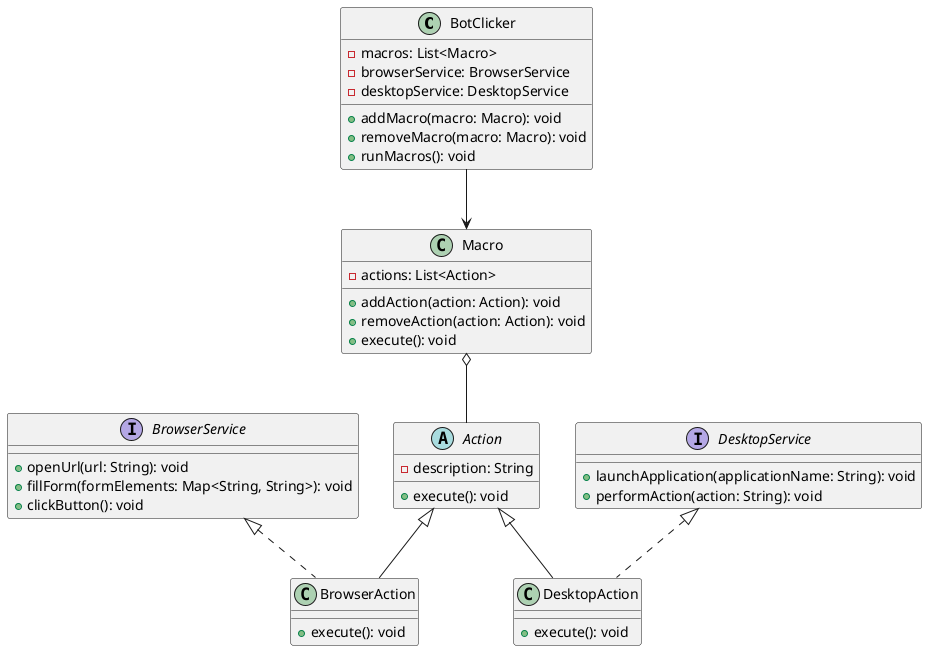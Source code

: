 @startuml
class BotClicker {
    - macros: List<Macro>
    - browserService: BrowserService
    - desktopService: DesktopService
    
    + addMacro(macro: Macro): void
    + removeMacro(macro: Macro): void
    + runMacros(): void
}

class Macro {
    - actions: List<Action>
    
    + addAction(action: Action): void
    + removeAction(action: Action): void
    + execute(): void
}

abstract class Action {
    - description: String
    
    + execute(): void
}

class BrowserAction {
    + execute(): void
}

class DesktopAction {
    + execute(): void
}

interface BrowserService {
    + openUrl(url: String): void
    + fillForm(formElements: Map<String, String>): void
    + clickButton(): void
}

interface DesktopService {
    + launchApplication(applicationName: String): void
    + performAction(action: String): void
}

BotClicker --> Macro
Macro o-- Action
Action <|-- BrowserAction
Action <|-- DesktopAction
BrowserService <|.. BrowserAction
DesktopService <|.. DesktopAction
@enduml
